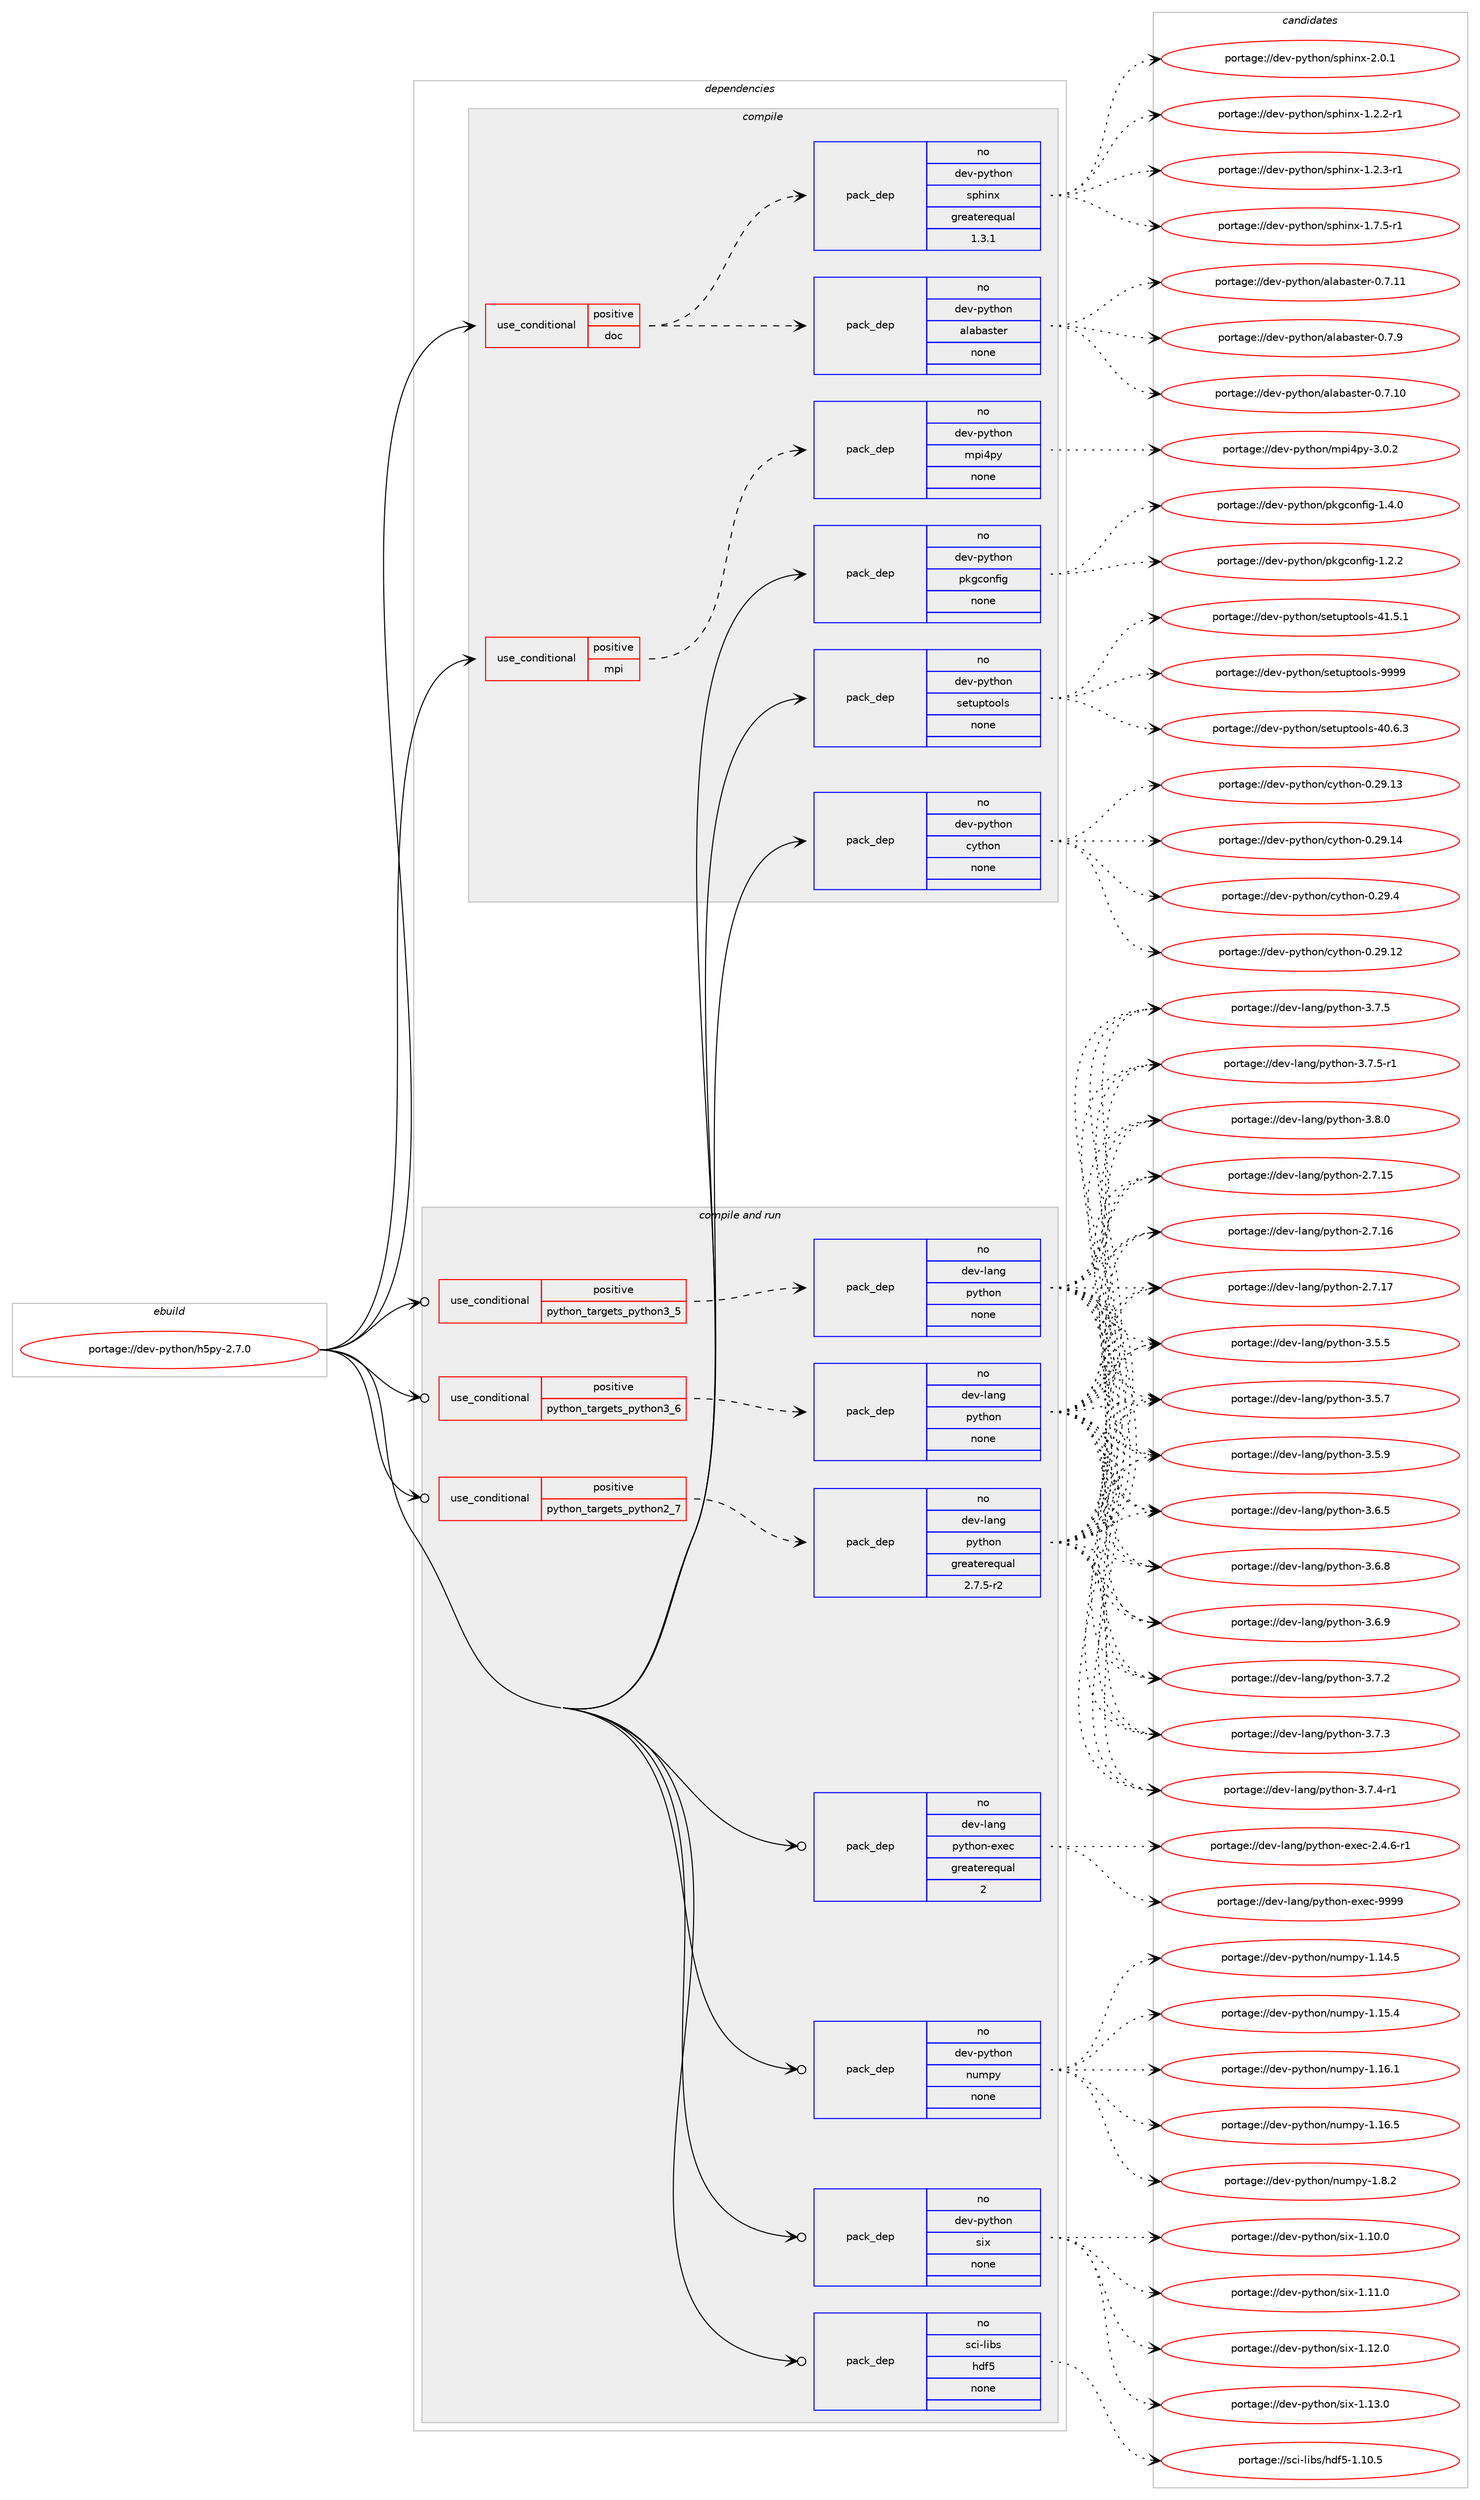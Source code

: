 digraph prolog {

# *************
# Graph options
# *************

newrank=true;
concentrate=true;
compound=true;
graph [rankdir=LR,fontname=Helvetica,fontsize=10,ranksep=1.5];#, ranksep=2.5, nodesep=0.2];
edge  [arrowhead=vee];
node  [fontname=Helvetica,fontsize=10];

# **********
# The ebuild
# **********

subgraph cluster_leftcol {
color=gray;
rank=same;
label=<<i>ebuild</i>>;
id [label="portage://dev-python/h5py-2.7.0", color=red, width=4, href="../dev-python/h5py-2.7.0.svg"];
}

# ****************
# The dependencies
# ****************

subgraph cluster_midcol {
color=gray;
label=<<i>dependencies</i>>;
subgraph cluster_compile {
fillcolor="#eeeeee";
style=filled;
label=<<i>compile</i>>;
subgraph cond29634 {
dependency142908 [label=<<TABLE BORDER="0" CELLBORDER="1" CELLSPACING="0" CELLPADDING="4"><TR><TD ROWSPAN="3" CELLPADDING="10">use_conditional</TD></TR><TR><TD>positive</TD></TR><TR><TD>doc</TD></TR></TABLE>>, shape=none, color=red];
subgraph pack109954 {
dependency142909 [label=<<TABLE BORDER="0" CELLBORDER="1" CELLSPACING="0" CELLPADDING="4" WIDTH="220"><TR><TD ROWSPAN="6" CELLPADDING="30">pack_dep</TD></TR><TR><TD WIDTH="110">no</TD></TR><TR><TD>dev-python</TD></TR><TR><TD>alabaster</TD></TR><TR><TD>none</TD></TR><TR><TD></TD></TR></TABLE>>, shape=none, color=blue];
}
dependency142908:e -> dependency142909:w [weight=20,style="dashed",arrowhead="vee"];
subgraph pack109955 {
dependency142910 [label=<<TABLE BORDER="0" CELLBORDER="1" CELLSPACING="0" CELLPADDING="4" WIDTH="220"><TR><TD ROWSPAN="6" CELLPADDING="30">pack_dep</TD></TR><TR><TD WIDTH="110">no</TD></TR><TR><TD>dev-python</TD></TR><TR><TD>sphinx</TD></TR><TR><TD>greaterequal</TD></TR><TR><TD>1.3.1</TD></TR></TABLE>>, shape=none, color=blue];
}
dependency142908:e -> dependency142910:w [weight=20,style="dashed",arrowhead="vee"];
}
id:e -> dependency142908:w [weight=20,style="solid",arrowhead="vee"];
subgraph cond29635 {
dependency142911 [label=<<TABLE BORDER="0" CELLBORDER="1" CELLSPACING="0" CELLPADDING="4"><TR><TD ROWSPAN="3" CELLPADDING="10">use_conditional</TD></TR><TR><TD>positive</TD></TR><TR><TD>mpi</TD></TR></TABLE>>, shape=none, color=red];
subgraph pack109956 {
dependency142912 [label=<<TABLE BORDER="0" CELLBORDER="1" CELLSPACING="0" CELLPADDING="4" WIDTH="220"><TR><TD ROWSPAN="6" CELLPADDING="30">pack_dep</TD></TR><TR><TD WIDTH="110">no</TD></TR><TR><TD>dev-python</TD></TR><TR><TD>mpi4py</TD></TR><TR><TD>none</TD></TR><TR><TD></TD></TR></TABLE>>, shape=none, color=blue];
}
dependency142911:e -> dependency142912:w [weight=20,style="dashed",arrowhead="vee"];
}
id:e -> dependency142911:w [weight=20,style="solid",arrowhead="vee"];
subgraph pack109957 {
dependency142913 [label=<<TABLE BORDER="0" CELLBORDER="1" CELLSPACING="0" CELLPADDING="4" WIDTH="220"><TR><TD ROWSPAN="6" CELLPADDING="30">pack_dep</TD></TR><TR><TD WIDTH="110">no</TD></TR><TR><TD>dev-python</TD></TR><TR><TD>cython</TD></TR><TR><TD>none</TD></TR><TR><TD></TD></TR></TABLE>>, shape=none, color=blue];
}
id:e -> dependency142913:w [weight=20,style="solid",arrowhead="vee"];
subgraph pack109958 {
dependency142914 [label=<<TABLE BORDER="0" CELLBORDER="1" CELLSPACING="0" CELLPADDING="4" WIDTH="220"><TR><TD ROWSPAN="6" CELLPADDING="30">pack_dep</TD></TR><TR><TD WIDTH="110">no</TD></TR><TR><TD>dev-python</TD></TR><TR><TD>pkgconfig</TD></TR><TR><TD>none</TD></TR><TR><TD></TD></TR></TABLE>>, shape=none, color=blue];
}
id:e -> dependency142914:w [weight=20,style="solid",arrowhead="vee"];
subgraph pack109959 {
dependency142915 [label=<<TABLE BORDER="0" CELLBORDER="1" CELLSPACING="0" CELLPADDING="4" WIDTH="220"><TR><TD ROWSPAN="6" CELLPADDING="30">pack_dep</TD></TR><TR><TD WIDTH="110">no</TD></TR><TR><TD>dev-python</TD></TR><TR><TD>setuptools</TD></TR><TR><TD>none</TD></TR><TR><TD></TD></TR></TABLE>>, shape=none, color=blue];
}
id:e -> dependency142915:w [weight=20,style="solid",arrowhead="vee"];
}
subgraph cluster_compileandrun {
fillcolor="#eeeeee";
style=filled;
label=<<i>compile and run</i>>;
subgraph cond29636 {
dependency142916 [label=<<TABLE BORDER="0" CELLBORDER="1" CELLSPACING="0" CELLPADDING="4"><TR><TD ROWSPAN="3" CELLPADDING="10">use_conditional</TD></TR><TR><TD>positive</TD></TR><TR><TD>python_targets_python2_7</TD></TR></TABLE>>, shape=none, color=red];
subgraph pack109960 {
dependency142917 [label=<<TABLE BORDER="0" CELLBORDER="1" CELLSPACING="0" CELLPADDING="4" WIDTH="220"><TR><TD ROWSPAN="6" CELLPADDING="30">pack_dep</TD></TR><TR><TD WIDTH="110">no</TD></TR><TR><TD>dev-lang</TD></TR><TR><TD>python</TD></TR><TR><TD>greaterequal</TD></TR><TR><TD>2.7.5-r2</TD></TR></TABLE>>, shape=none, color=blue];
}
dependency142916:e -> dependency142917:w [weight=20,style="dashed",arrowhead="vee"];
}
id:e -> dependency142916:w [weight=20,style="solid",arrowhead="odotvee"];
subgraph cond29637 {
dependency142918 [label=<<TABLE BORDER="0" CELLBORDER="1" CELLSPACING="0" CELLPADDING="4"><TR><TD ROWSPAN="3" CELLPADDING="10">use_conditional</TD></TR><TR><TD>positive</TD></TR><TR><TD>python_targets_python3_5</TD></TR></TABLE>>, shape=none, color=red];
subgraph pack109961 {
dependency142919 [label=<<TABLE BORDER="0" CELLBORDER="1" CELLSPACING="0" CELLPADDING="4" WIDTH="220"><TR><TD ROWSPAN="6" CELLPADDING="30">pack_dep</TD></TR><TR><TD WIDTH="110">no</TD></TR><TR><TD>dev-lang</TD></TR><TR><TD>python</TD></TR><TR><TD>none</TD></TR><TR><TD></TD></TR></TABLE>>, shape=none, color=blue];
}
dependency142918:e -> dependency142919:w [weight=20,style="dashed",arrowhead="vee"];
}
id:e -> dependency142918:w [weight=20,style="solid",arrowhead="odotvee"];
subgraph cond29638 {
dependency142920 [label=<<TABLE BORDER="0" CELLBORDER="1" CELLSPACING="0" CELLPADDING="4"><TR><TD ROWSPAN="3" CELLPADDING="10">use_conditional</TD></TR><TR><TD>positive</TD></TR><TR><TD>python_targets_python3_6</TD></TR></TABLE>>, shape=none, color=red];
subgraph pack109962 {
dependency142921 [label=<<TABLE BORDER="0" CELLBORDER="1" CELLSPACING="0" CELLPADDING="4" WIDTH="220"><TR><TD ROWSPAN="6" CELLPADDING="30">pack_dep</TD></TR><TR><TD WIDTH="110">no</TD></TR><TR><TD>dev-lang</TD></TR><TR><TD>python</TD></TR><TR><TD>none</TD></TR><TR><TD></TD></TR></TABLE>>, shape=none, color=blue];
}
dependency142920:e -> dependency142921:w [weight=20,style="dashed",arrowhead="vee"];
}
id:e -> dependency142920:w [weight=20,style="solid",arrowhead="odotvee"];
subgraph pack109963 {
dependency142922 [label=<<TABLE BORDER="0" CELLBORDER="1" CELLSPACING="0" CELLPADDING="4" WIDTH="220"><TR><TD ROWSPAN="6" CELLPADDING="30">pack_dep</TD></TR><TR><TD WIDTH="110">no</TD></TR><TR><TD>dev-lang</TD></TR><TR><TD>python-exec</TD></TR><TR><TD>greaterequal</TD></TR><TR><TD>2</TD></TR></TABLE>>, shape=none, color=blue];
}
id:e -> dependency142922:w [weight=20,style="solid",arrowhead="odotvee"];
subgraph pack109964 {
dependency142923 [label=<<TABLE BORDER="0" CELLBORDER="1" CELLSPACING="0" CELLPADDING="4" WIDTH="220"><TR><TD ROWSPAN="6" CELLPADDING="30">pack_dep</TD></TR><TR><TD WIDTH="110">no</TD></TR><TR><TD>dev-python</TD></TR><TR><TD>numpy</TD></TR><TR><TD>none</TD></TR><TR><TD></TD></TR></TABLE>>, shape=none, color=blue];
}
id:e -> dependency142923:w [weight=20,style="solid",arrowhead="odotvee"];
subgraph pack109965 {
dependency142924 [label=<<TABLE BORDER="0" CELLBORDER="1" CELLSPACING="0" CELLPADDING="4" WIDTH="220"><TR><TD ROWSPAN="6" CELLPADDING="30">pack_dep</TD></TR><TR><TD WIDTH="110">no</TD></TR><TR><TD>dev-python</TD></TR><TR><TD>six</TD></TR><TR><TD>none</TD></TR><TR><TD></TD></TR></TABLE>>, shape=none, color=blue];
}
id:e -> dependency142924:w [weight=20,style="solid",arrowhead="odotvee"];
subgraph pack109966 {
dependency142925 [label=<<TABLE BORDER="0" CELLBORDER="1" CELLSPACING="0" CELLPADDING="4" WIDTH="220"><TR><TD ROWSPAN="6" CELLPADDING="30">pack_dep</TD></TR><TR><TD WIDTH="110">no</TD></TR><TR><TD>sci-libs</TD></TR><TR><TD>hdf5</TD></TR><TR><TD>none</TD></TR><TR><TD></TD></TR></TABLE>>, shape=none, color=blue];
}
id:e -> dependency142925:w [weight=20,style="solid",arrowhead="odotvee"];
}
subgraph cluster_run {
fillcolor="#eeeeee";
style=filled;
label=<<i>run</i>>;
}
}

# **************
# The candidates
# **************

subgraph cluster_choices {
rank=same;
color=gray;
label=<<i>candidates</i>>;

subgraph choice109954 {
color=black;
nodesep=1;
choiceportage10010111845112121116104111110479710897989711511610111445484655464948 [label="portage://dev-python/alabaster-0.7.10", color=red, width=4,href="../dev-python/alabaster-0.7.10.svg"];
choiceportage10010111845112121116104111110479710897989711511610111445484655464949 [label="portage://dev-python/alabaster-0.7.11", color=red, width=4,href="../dev-python/alabaster-0.7.11.svg"];
choiceportage100101118451121211161041111104797108979897115116101114454846554657 [label="portage://dev-python/alabaster-0.7.9", color=red, width=4,href="../dev-python/alabaster-0.7.9.svg"];
dependency142909:e -> choiceportage10010111845112121116104111110479710897989711511610111445484655464948:w [style=dotted,weight="100"];
dependency142909:e -> choiceportage10010111845112121116104111110479710897989711511610111445484655464949:w [style=dotted,weight="100"];
dependency142909:e -> choiceportage100101118451121211161041111104797108979897115116101114454846554657:w [style=dotted,weight="100"];
}
subgraph choice109955 {
color=black;
nodesep=1;
choiceportage10010111845112121116104111110471151121041051101204549465046504511449 [label="portage://dev-python/sphinx-1.2.2-r1", color=red, width=4,href="../dev-python/sphinx-1.2.2-r1.svg"];
choiceportage10010111845112121116104111110471151121041051101204549465046514511449 [label="portage://dev-python/sphinx-1.2.3-r1", color=red, width=4,href="../dev-python/sphinx-1.2.3-r1.svg"];
choiceportage10010111845112121116104111110471151121041051101204549465546534511449 [label="portage://dev-python/sphinx-1.7.5-r1", color=red, width=4,href="../dev-python/sphinx-1.7.5-r1.svg"];
choiceportage1001011184511212111610411111047115112104105110120455046484649 [label="portage://dev-python/sphinx-2.0.1", color=red, width=4,href="../dev-python/sphinx-2.0.1.svg"];
dependency142910:e -> choiceportage10010111845112121116104111110471151121041051101204549465046504511449:w [style=dotted,weight="100"];
dependency142910:e -> choiceportage10010111845112121116104111110471151121041051101204549465046514511449:w [style=dotted,weight="100"];
dependency142910:e -> choiceportage10010111845112121116104111110471151121041051101204549465546534511449:w [style=dotted,weight="100"];
dependency142910:e -> choiceportage1001011184511212111610411111047115112104105110120455046484649:w [style=dotted,weight="100"];
}
subgraph choice109956 {
color=black;
nodesep=1;
choiceportage100101118451121211161041111104710911210552112121455146484650 [label="portage://dev-python/mpi4py-3.0.2", color=red, width=4,href="../dev-python/mpi4py-3.0.2.svg"];
dependency142912:e -> choiceportage100101118451121211161041111104710911210552112121455146484650:w [style=dotted,weight="100"];
}
subgraph choice109957 {
color=black;
nodesep=1;
choiceportage1001011184511212111610411111047991211161041111104548465057464950 [label="portage://dev-python/cython-0.29.12", color=red, width=4,href="../dev-python/cython-0.29.12.svg"];
choiceportage1001011184511212111610411111047991211161041111104548465057464951 [label="portage://dev-python/cython-0.29.13", color=red, width=4,href="../dev-python/cython-0.29.13.svg"];
choiceportage1001011184511212111610411111047991211161041111104548465057464952 [label="portage://dev-python/cython-0.29.14", color=red, width=4,href="../dev-python/cython-0.29.14.svg"];
choiceportage10010111845112121116104111110479912111610411111045484650574652 [label="portage://dev-python/cython-0.29.4", color=red, width=4,href="../dev-python/cython-0.29.4.svg"];
dependency142913:e -> choiceportage1001011184511212111610411111047991211161041111104548465057464950:w [style=dotted,weight="100"];
dependency142913:e -> choiceportage1001011184511212111610411111047991211161041111104548465057464951:w [style=dotted,weight="100"];
dependency142913:e -> choiceportage1001011184511212111610411111047991211161041111104548465057464952:w [style=dotted,weight="100"];
dependency142913:e -> choiceportage10010111845112121116104111110479912111610411111045484650574652:w [style=dotted,weight="100"];
}
subgraph choice109958 {
color=black;
nodesep=1;
choiceportage100101118451121211161041111104711210710399111110102105103454946504650 [label="portage://dev-python/pkgconfig-1.2.2", color=red, width=4,href="../dev-python/pkgconfig-1.2.2.svg"];
choiceportage100101118451121211161041111104711210710399111110102105103454946524648 [label="portage://dev-python/pkgconfig-1.4.0", color=red, width=4,href="../dev-python/pkgconfig-1.4.0.svg"];
dependency142914:e -> choiceportage100101118451121211161041111104711210710399111110102105103454946504650:w [style=dotted,weight="100"];
dependency142914:e -> choiceportage100101118451121211161041111104711210710399111110102105103454946524648:w [style=dotted,weight="100"];
}
subgraph choice109959 {
color=black;
nodesep=1;
choiceportage100101118451121211161041111104711510111611711211611111110811545524846544651 [label="portage://dev-python/setuptools-40.6.3", color=red, width=4,href="../dev-python/setuptools-40.6.3.svg"];
choiceportage100101118451121211161041111104711510111611711211611111110811545524946534649 [label="portage://dev-python/setuptools-41.5.1", color=red, width=4,href="../dev-python/setuptools-41.5.1.svg"];
choiceportage10010111845112121116104111110471151011161171121161111111081154557575757 [label="portage://dev-python/setuptools-9999", color=red, width=4,href="../dev-python/setuptools-9999.svg"];
dependency142915:e -> choiceportage100101118451121211161041111104711510111611711211611111110811545524846544651:w [style=dotted,weight="100"];
dependency142915:e -> choiceportage100101118451121211161041111104711510111611711211611111110811545524946534649:w [style=dotted,weight="100"];
dependency142915:e -> choiceportage10010111845112121116104111110471151011161171121161111111081154557575757:w [style=dotted,weight="100"];
}
subgraph choice109960 {
color=black;
nodesep=1;
choiceportage10010111845108971101034711212111610411111045504655464953 [label="portage://dev-lang/python-2.7.15", color=red, width=4,href="../dev-lang/python-2.7.15.svg"];
choiceportage10010111845108971101034711212111610411111045504655464954 [label="portage://dev-lang/python-2.7.16", color=red, width=4,href="../dev-lang/python-2.7.16.svg"];
choiceportage10010111845108971101034711212111610411111045504655464955 [label="portage://dev-lang/python-2.7.17", color=red, width=4,href="../dev-lang/python-2.7.17.svg"];
choiceportage100101118451089711010347112121116104111110455146534653 [label="portage://dev-lang/python-3.5.5", color=red, width=4,href="../dev-lang/python-3.5.5.svg"];
choiceportage100101118451089711010347112121116104111110455146534655 [label="portage://dev-lang/python-3.5.7", color=red, width=4,href="../dev-lang/python-3.5.7.svg"];
choiceportage100101118451089711010347112121116104111110455146534657 [label="portage://dev-lang/python-3.5.9", color=red, width=4,href="../dev-lang/python-3.5.9.svg"];
choiceportage100101118451089711010347112121116104111110455146544653 [label="portage://dev-lang/python-3.6.5", color=red, width=4,href="../dev-lang/python-3.6.5.svg"];
choiceportage100101118451089711010347112121116104111110455146544656 [label="portage://dev-lang/python-3.6.8", color=red, width=4,href="../dev-lang/python-3.6.8.svg"];
choiceportage100101118451089711010347112121116104111110455146544657 [label="portage://dev-lang/python-3.6.9", color=red, width=4,href="../dev-lang/python-3.6.9.svg"];
choiceportage100101118451089711010347112121116104111110455146554650 [label="portage://dev-lang/python-3.7.2", color=red, width=4,href="../dev-lang/python-3.7.2.svg"];
choiceportage100101118451089711010347112121116104111110455146554651 [label="portage://dev-lang/python-3.7.3", color=red, width=4,href="../dev-lang/python-3.7.3.svg"];
choiceportage1001011184510897110103471121211161041111104551465546524511449 [label="portage://dev-lang/python-3.7.4-r1", color=red, width=4,href="../dev-lang/python-3.7.4-r1.svg"];
choiceportage100101118451089711010347112121116104111110455146554653 [label="portage://dev-lang/python-3.7.5", color=red, width=4,href="../dev-lang/python-3.7.5.svg"];
choiceportage1001011184510897110103471121211161041111104551465546534511449 [label="portage://dev-lang/python-3.7.5-r1", color=red, width=4,href="../dev-lang/python-3.7.5-r1.svg"];
choiceportage100101118451089711010347112121116104111110455146564648 [label="portage://dev-lang/python-3.8.0", color=red, width=4,href="../dev-lang/python-3.8.0.svg"];
dependency142917:e -> choiceportage10010111845108971101034711212111610411111045504655464953:w [style=dotted,weight="100"];
dependency142917:e -> choiceportage10010111845108971101034711212111610411111045504655464954:w [style=dotted,weight="100"];
dependency142917:e -> choiceportage10010111845108971101034711212111610411111045504655464955:w [style=dotted,weight="100"];
dependency142917:e -> choiceportage100101118451089711010347112121116104111110455146534653:w [style=dotted,weight="100"];
dependency142917:e -> choiceportage100101118451089711010347112121116104111110455146534655:w [style=dotted,weight="100"];
dependency142917:e -> choiceportage100101118451089711010347112121116104111110455146534657:w [style=dotted,weight="100"];
dependency142917:e -> choiceportage100101118451089711010347112121116104111110455146544653:w [style=dotted,weight="100"];
dependency142917:e -> choiceportage100101118451089711010347112121116104111110455146544656:w [style=dotted,weight="100"];
dependency142917:e -> choiceportage100101118451089711010347112121116104111110455146544657:w [style=dotted,weight="100"];
dependency142917:e -> choiceportage100101118451089711010347112121116104111110455146554650:w [style=dotted,weight="100"];
dependency142917:e -> choiceportage100101118451089711010347112121116104111110455146554651:w [style=dotted,weight="100"];
dependency142917:e -> choiceportage1001011184510897110103471121211161041111104551465546524511449:w [style=dotted,weight="100"];
dependency142917:e -> choiceportage100101118451089711010347112121116104111110455146554653:w [style=dotted,weight="100"];
dependency142917:e -> choiceportage1001011184510897110103471121211161041111104551465546534511449:w [style=dotted,weight="100"];
dependency142917:e -> choiceportage100101118451089711010347112121116104111110455146564648:w [style=dotted,weight="100"];
}
subgraph choice109961 {
color=black;
nodesep=1;
choiceportage10010111845108971101034711212111610411111045504655464953 [label="portage://dev-lang/python-2.7.15", color=red, width=4,href="../dev-lang/python-2.7.15.svg"];
choiceportage10010111845108971101034711212111610411111045504655464954 [label="portage://dev-lang/python-2.7.16", color=red, width=4,href="../dev-lang/python-2.7.16.svg"];
choiceportage10010111845108971101034711212111610411111045504655464955 [label="portage://dev-lang/python-2.7.17", color=red, width=4,href="../dev-lang/python-2.7.17.svg"];
choiceportage100101118451089711010347112121116104111110455146534653 [label="portage://dev-lang/python-3.5.5", color=red, width=4,href="../dev-lang/python-3.5.5.svg"];
choiceportage100101118451089711010347112121116104111110455146534655 [label="portage://dev-lang/python-3.5.7", color=red, width=4,href="../dev-lang/python-3.5.7.svg"];
choiceportage100101118451089711010347112121116104111110455146534657 [label="portage://dev-lang/python-3.5.9", color=red, width=4,href="../dev-lang/python-3.5.9.svg"];
choiceportage100101118451089711010347112121116104111110455146544653 [label="portage://dev-lang/python-3.6.5", color=red, width=4,href="../dev-lang/python-3.6.5.svg"];
choiceportage100101118451089711010347112121116104111110455146544656 [label="portage://dev-lang/python-3.6.8", color=red, width=4,href="../dev-lang/python-3.6.8.svg"];
choiceportage100101118451089711010347112121116104111110455146544657 [label="portage://dev-lang/python-3.6.9", color=red, width=4,href="../dev-lang/python-3.6.9.svg"];
choiceportage100101118451089711010347112121116104111110455146554650 [label="portage://dev-lang/python-3.7.2", color=red, width=4,href="../dev-lang/python-3.7.2.svg"];
choiceportage100101118451089711010347112121116104111110455146554651 [label="portage://dev-lang/python-3.7.3", color=red, width=4,href="../dev-lang/python-3.7.3.svg"];
choiceportage1001011184510897110103471121211161041111104551465546524511449 [label="portage://dev-lang/python-3.7.4-r1", color=red, width=4,href="../dev-lang/python-3.7.4-r1.svg"];
choiceportage100101118451089711010347112121116104111110455146554653 [label="portage://dev-lang/python-3.7.5", color=red, width=4,href="../dev-lang/python-3.7.5.svg"];
choiceportage1001011184510897110103471121211161041111104551465546534511449 [label="portage://dev-lang/python-3.7.5-r1", color=red, width=4,href="../dev-lang/python-3.7.5-r1.svg"];
choiceportage100101118451089711010347112121116104111110455146564648 [label="portage://dev-lang/python-3.8.0", color=red, width=4,href="../dev-lang/python-3.8.0.svg"];
dependency142919:e -> choiceportage10010111845108971101034711212111610411111045504655464953:w [style=dotted,weight="100"];
dependency142919:e -> choiceportage10010111845108971101034711212111610411111045504655464954:w [style=dotted,weight="100"];
dependency142919:e -> choiceportage10010111845108971101034711212111610411111045504655464955:w [style=dotted,weight="100"];
dependency142919:e -> choiceportage100101118451089711010347112121116104111110455146534653:w [style=dotted,weight="100"];
dependency142919:e -> choiceportage100101118451089711010347112121116104111110455146534655:w [style=dotted,weight="100"];
dependency142919:e -> choiceportage100101118451089711010347112121116104111110455146534657:w [style=dotted,weight="100"];
dependency142919:e -> choiceportage100101118451089711010347112121116104111110455146544653:w [style=dotted,weight="100"];
dependency142919:e -> choiceportage100101118451089711010347112121116104111110455146544656:w [style=dotted,weight="100"];
dependency142919:e -> choiceportage100101118451089711010347112121116104111110455146544657:w [style=dotted,weight="100"];
dependency142919:e -> choiceportage100101118451089711010347112121116104111110455146554650:w [style=dotted,weight="100"];
dependency142919:e -> choiceportage100101118451089711010347112121116104111110455146554651:w [style=dotted,weight="100"];
dependency142919:e -> choiceportage1001011184510897110103471121211161041111104551465546524511449:w [style=dotted,weight="100"];
dependency142919:e -> choiceportage100101118451089711010347112121116104111110455146554653:w [style=dotted,weight="100"];
dependency142919:e -> choiceportage1001011184510897110103471121211161041111104551465546534511449:w [style=dotted,weight="100"];
dependency142919:e -> choiceportage100101118451089711010347112121116104111110455146564648:w [style=dotted,weight="100"];
}
subgraph choice109962 {
color=black;
nodesep=1;
choiceportage10010111845108971101034711212111610411111045504655464953 [label="portage://dev-lang/python-2.7.15", color=red, width=4,href="../dev-lang/python-2.7.15.svg"];
choiceportage10010111845108971101034711212111610411111045504655464954 [label="portage://dev-lang/python-2.7.16", color=red, width=4,href="../dev-lang/python-2.7.16.svg"];
choiceportage10010111845108971101034711212111610411111045504655464955 [label="portage://dev-lang/python-2.7.17", color=red, width=4,href="../dev-lang/python-2.7.17.svg"];
choiceportage100101118451089711010347112121116104111110455146534653 [label="portage://dev-lang/python-3.5.5", color=red, width=4,href="../dev-lang/python-3.5.5.svg"];
choiceportage100101118451089711010347112121116104111110455146534655 [label="portage://dev-lang/python-3.5.7", color=red, width=4,href="../dev-lang/python-3.5.7.svg"];
choiceportage100101118451089711010347112121116104111110455146534657 [label="portage://dev-lang/python-3.5.9", color=red, width=4,href="../dev-lang/python-3.5.9.svg"];
choiceportage100101118451089711010347112121116104111110455146544653 [label="portage://dev-lang/python-3.6.5", color=red, width=4,href="../dev-lang/python-3.6.5.svg"];
choiceportage100101118451089711010347112121116104111110455146544656 [label="portage://dev-lang/python-3.6.8", color=red, width=4,href="../dev-lang/python-3.6.8.svg"];
choiceportage100101118451089711010347112121116104111110455146544657 [label="portage://dev-lang/python-3.6.9", color=red, width=4,href="../dev-lang/python-3.6.9.svg"];
choiceportage100101118451089711010347112121116104111110455146554650 [label="portage://dev-lang/python-3.7.2", color=red, width=4,href="../dev-lang/python-3.7.2.svg"];
choiceportage100101118451089711010347112121116104111110455146554651 [label="portage://dev-lang/python-3.7.3", color=red, width=4,href="../dev-lang/python-3.7.3.svg"];
choiceportage1001011184510897110103471121211161041111104551465546524511449 [label="portage://dev-lang/python-3.7.4-r1", color=red, width=4,href="../dev-lang/python-3.7.4-r1.svg"];
choiceportage100101118451089711010347112121116104111110455146554653 [label="portage://dev-lang/python-3.7.5", color=red, width=4,href="../dev-lang/python-3.7.5.svg"];
choiceportage1001011184510897110103471121211161041111104551465546534511449 [label="portage://dev-lang/python-3.7.5-r1", color=red, width=4,href="../dev-lang/python-3.7.5-r1.svg"];
choiceportage100101118451089711010347112121116104111110455146564648 [label="portage://dev-lang/python-3.8.0", color=red, width=4,href="../dev-lang/python-3.8.0.svg"];
dependency142921:e -> choiceportage10010111845108971101034711212111610411111045504655464953:w [style=dotted,weight="100"];
dependency142921:e -> choiceportage10010111845108971101034711212111610411111045504655464954:w [style=dotted,weight="100"];
dependency142921:e -> choiceportage10010111845108971101034711212111610411111045504655464955:w [style=dotted,weight="100"];
dependency142921:e -> choiceportage100101118451089711010347112121116104111110455146534653:w [style=dotted,weight="100"];
dependency142921:e -> choiceportage100101118451089711010347112121116104111110455146534655:w [style=dotted,weight="100"];
dependency142921:e -> choiceportage100101118451089711010347112121116104111110455146534657:w [style=dotted,weight="100"];
dependency142921:e -> choiceportage100101118451089711010347112121116104111110455146544653:w [style=dotted,weight="100"];
dependency142921:e -> choiceportage100101118451089711010347112121116104111110455146544656:w [style=dotted,weight="100"];
dependency142921:e -> choiceportage100101118451089711010347112121116104111110455146544657:w [style=dotted,weight="100"];
dependency142921:e -> choiceportage100101118451089711010347112121116104111110455146554650:w [style=dotted,weight="100"];
dependency142921:e -> choiceportage100101118451089711010347112121116104111110455146554651:w [style=dotted,weight="100"];
dependency142921:e -> choiceportage1001011184510897110103471121211161041111104551465546524511449:w [style=dotted,weight="100"];
dependency142921:e -> choiceportage100101118451089711010347112121116104111110455146554653:w [style=dotted,weight="100"];
dependency142921:e -> choiceportage1001011184510897110103471121211161041111104551465546534511449:w [style=dotted,weight="100"];
dependency142921:e -> choiceportage100101118451089711010347112121116104111110455146564648:w [style=dotted,weight="100"];
}
subgraph choice109963 {
color=black;
nodesep=1;
choiceportage10010111845108971101034711212111610411111045101120101994550465246544511449 [label="portage://dev-lang/python-exec-2.4.6-r1", color=red, width=4,href="../dev-lang/python-exec-2.4.6-r1.svg"];
choiceportage10010111845108971101034711212111610411111045101120101994557575757 [label="portage://dev-lang/python-exec-9999", color=red, width=4,href="../dev-lang/python-exec-9999.svg"];
dependency142922:e -> choiceportage10010111845108971101034711212111610411111045101120101994550465246544511449:w [style=dotted,weight="100"];
dependency142922:e -> choiceportage10010111845108971101034711212111610411111045101120101994557575757:w [style=dotted,weight="100"];
}
subgraph choice109964 {
color=black;
nodesep=1;
choiceportage100101118451121211161041111104711011710911212145494649524653 [label="portage://dev-python/numpy-1.14.5", color=red, width=4,href="../dev-python/numpy-1.14.5.svg"];
choiceportage100101118451121211161041111104711011710911212145494649534652 [label="portage://dev-python/numpy-1.15.4", color=red, width=4,href="../dev-python/numpy-1.15.4.svg"];
choiceportage100101118451121211161041111104711011710911212145494649544649 [label="portage://dev-python/numpy-1.16.1", color=red, width=4,href="../dev-python/numpy-1.16.1.svg"];
choiceportage100101118451121211161041111104711011710911212145494649544653 [label="portage://dev-python/numpy-1.16.5", color=red, width=4,href="../dev-python/numpy-1.16.5.svg"];
choiceportage1001011184511212111610411111047110117109112121454946564650 [label="portage://dev-python/numpy-1.8.2", color=red, width=4,href="../dev-python/numpy-1.8.2.svg"];
dependency142923:e -> choiceportage100101118451121211161041111104711011710911212145494649524653:w [style=dotted,weight="100"];
dependency142923:e -> choiceportage100101118451121211161041111104711011710911212145494649534652:w [style=dotted,weight="100"];
dependency142923:e -> choiceportage100101118451121211161041111104711011710911212145494649544649:w [style=dotted,weight="100"];
dependency142923:e -> choiceportage100101118451121211161041111104711011710911212145494649544653:w [style=dotted,weight="100"];
dependency142923:e -> choiceportage1001011184511212111610411111047110117109112121454946564650:w [style=dotted,weight="100"];
}
subgraph choice109965 {
color=black;
nodesep=1;
choiceportage100101118451121211161041111104711510512045494649484648 [label="portage://dev-python/six-1.10.0", color=red, width=4,href="../dev-python/six-1.10.0.svg"];
choiceportage100101118451121211161041111104711510512045494649494648 [label="portage://dev-python/six-1.11.0", color=red, width=4,href="../dev-python/six-1.11.0.svg"];
choiceportage100101118451121211161041111104711510512045494649504648 [label="portage://dev-python/six-1.12.0", color=red, width=4,href="../dev-python/six-1.12.0.svg"];
choiceportage100101118451121211161041111104711510512045494649514648 [label="portage://dev-python/six-1.13.0", color=red, width=4,href="../dev-python/six-1.13.0.svg"];
dependency142924:e -> choiceportage100101118451121211161041111104711510512045494649484648:w [style=dotted,weight="100"];
dependency142924:e -> choiceportage100101118451121211161041111104711510512045494649494648:w [style=dotted,weight="100"];
dependency142924:e -> choiceportage100101118451121211161041111104711510512045494649504648:w [style=dotted,weight="100"];
dependency142924:e -> choiceportage100101118451121211161041111104711510512045494649514648:w [style=dotted,weight="100"];
}
subgraph choice109966 {
color=black;
nodesep=1;
choiceportage115991054510810598115471041001025345494649484653 [label="portage://sci-libs/hdf5-1.10.5", color=red, width=4,href="../sci-libs/hdf5-1.10.5.svg"];
dependency142925:e -> choiceportage115991054510810598115471041001025345494649484653:w [style=dotted,weight="100"];
}
}

}
